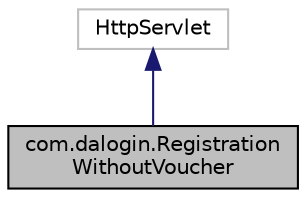 digraph "com.dalogin.RegistrationWithoutVoucher"
{
  edge [fontname="Helvetica",fontsize="10",labelfontname="Helvetica",labelfontsize="10"];
  node [fontname="Helvetica",fontsize="10",shape=record];
  Node0 [label="com.dalogin.Registration\lWithoutVoucher",height=0.2,width=0.4,color="black", fillcolor="grey75", style="filled", fontcolor="black"];
  Node1 -> Node0 [dir="back",color="midnightblue",fontsize="10",style="solid"];
  Node1 [label="HttpServlet",height=0.2,width=0.4,color="grey75", fillcolor="white", style="filled"];
}
